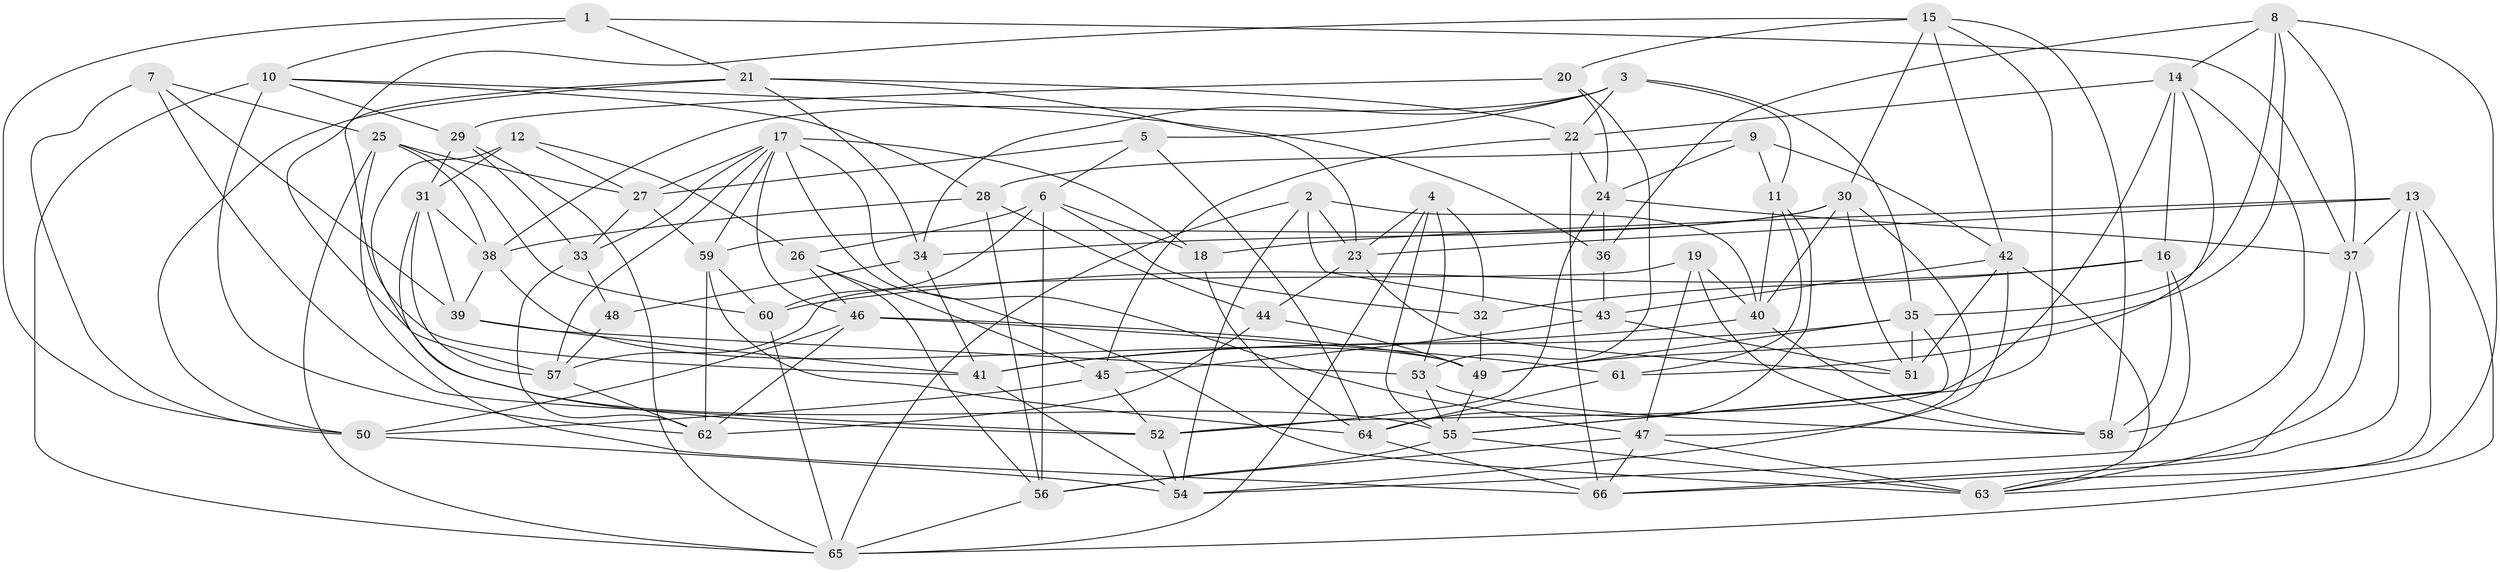 // original degree distribution, {4: 1.0}
// Generated by graph-tools (version 1.1) at 2025/02/03/09/25 03:02:57]
// undirected, 66 vertices, 181 edges
graph export_dot {
graph [start="1"]
  node [color=gray90,style=filled];
  1;
  2;
  3;
  4;
  5;
  6;
  7;
  8;
  9;
  10;
  11;
  12;
  13;
  14;
  15;
  16;
  17;
  18;
  19;
  20;
  21;
  22;
  23;
  24;
  25;
  26;
  27;
  28;
  29;
  30;
  31;
  32;
  33;
  34;
  35;
  36;
  37;
  38;
  39;
  40;
  41;
  42;
  43;
  44;
  45;
  46;
  47;
  48;
  49;
  50;
  51;
  52;
  53;
  54;
  55;
  56;
  57;
  58;
  59;
  60;
  61;
  62;
  63;
  64;
  65;
  66;
  1 -- 10 [weight=1.0];
  1 -- 21 [weight=1.0];
  1 -- 37 [weight=1.0];
  1 -- 50 [weight=1.0];
  2 -- 23 [weight=1.0];
  2 -- 40 [weight=1.0];
  2 -- 43 [weight=2.0];
  2 -- 54 [weight=1.0];
  2 -- 65 [weight=1.0];
  3 -- 5 [weight=1.0];
  3 -- 11 [weight=1.0];
  3 -- 22 [weight=1.0];
  3 -- 34 [weight=1.0];
  3 -- 35 [weight=1.0];
  3 -- 38 [weight=1.0];
  4 -- 23 [weight=1.0];
  4 -- 32 [weight=1.0];
  4 -- 53 [weight=1.0];
  4 -- 55 [weight=2.0];
  4 -- 65 [weight=1.0];
  5 -- 6 [weight=1.0];
  5 -- 27 [weight=1.0];
  5 -- 64 [weight=1.0];
  6 -- 18 [weight=1.0];
  6 -- 26 [weight=1.0];
  6 -- 32 [weight=1.0];
  6 -- 56 [weight=1.0];
  6 -- 60 [weight=1.0];
  7 -- 25 [weight=1.0];
  7 -- 39 [weight=1.0];
  7 -- 50 [weight=1.0];
  7 -- 52 [weight=1.0];
  8 -- 14 [weight=1.0];
  8 -- 35 [weight=1.0];
  8 -- 36 [weight=1.0];
  8 -- 37 [weight=1.0];
  8 -- 49 [weight=1.0];
  8 -- 63 [weight=1.0];
  9 -- 11 [weight=2.0];
  9 -- 24 [weight=1.0];
  9 -- 28 [weight=2.0];
  9 -- 42 [weight=1.0];
  10 -- 28 [weight=1.0];
  10 -- 29 [weight=1.0];
  10 -- 36 [weight=1.0];
  10 -- 62 [weight=1.0];
  10 -- 65 [weight=1.0];
  11 -- 40 [weight=1.0];
  11 -- 61 [weight=1.0];
  11 -- 64 [weight=1.0];
  12 -- 26 [weight=1.0];
  12 -- 27 [weight=1.0];
  12 -- 31 [weight=1.0];
  12 -- 55 [weight=1.0];
  13 -- 18 [weight=1.0];
  13 -- 23 [weight=1.0];
  13 -- 37 [weight=1.0];
  13 -- 63 [weight=1.0];
  13 -- 65 [weight=1.0];
  13 -- 66 [weight=1.0];
  14 -- 16 [weight=1.0];
  14 -- 22 [weight=1.0];
  14 -- 52 [weight=1.0];
  14 -- 58 [weight=1.0];
  14 -- 61 [weight=1.0];
  15 -- 20 [weight=1.0];
  15 -- 30 [weight=1.0];
  15 -- 42 [weight=1.0];
  15 -- 55 [weight=1.0];
  15 -- 57 [weight=1.0];
  15 -- 58 [weight=1.0];
  16 -- 32 [weight=1.0];
  16 -- 54 [weight=1.0];
  16 -- 58 [weight=1.0];
  16 -- 60 [weight=2.0];
  17 -- 18 [weight=1.0];
  17 -- 27 [weight=1.0];
  17 -- 33 [weight=1.0];
  17 -- 46 [weight=1.0];
  17 -- 47 [weight=1.0];
  17 -- 57 [weight=1.0];
  17 -- 59 [weight=1.0];
  17 -- 63 [weight=1.0];
  18 -- 64 [weight=1.0];
  19 -- 40 [weight=1.0];
  19 -- 47 [weight=1.0];
  19 -- 57 [weight=1.0];
  19 -- 58 [weight=1.0];
  20 -- 24 [weight=1.0];
  20 -- 29 [weight=1.0];
  20 -- 53 [weight=1.0];
  21 -- 22 [weight=1.0];
  21 -- 23 [weight=1.0];
  21 -- 34 [weight=1.0];
  21 -- 41 [weight=1.0];
  21 -- 50 [weight=1.0];
  22 -- 24 [weight=1.0];
  22 -- 45 [weight=1.0];
  22 -- 66 [weight=1.0];
  23 -- 44 [weight=1.0];
  23 -- 51 [weight=1.0];
  24 -- 36 [weight=1.0];
  24 -- 37 [weight=1.0];
  24 -- 52 [weight=1.0];
  25 -- 27 [weight=1.0];
  25 -- 38 [weight=1.0];
  25 -- 60 [weight=1.0];
  25 -- 65 [weight=1.0];
  25 -- 66 [weight=1.0];
  26 -- 45 [weight=2.0];
  26 -- 46 [weight=1.0];
  26 -- 56 [weight=1.0];
  27 -- 33 [weight=1.0];
  27 -- 59 [weight=1.0];
  28 -- 38 [weight=1.0];
  28 -- 44 [weight=1.0];
  28 -- 56 [weight=1.0];
  29 -- 31 [weight=1.0];
  29 -- 33 [weight=2.0];
  29 -- 65 [weight=1.0];
  30 -- 34 [weight=1.0];
  30 -- 40 [weight=1.0];
  30 -- 47 [weight=1.0];
  30 -- 51 [weight=1.0];
  30 -- 59 [weight=1.0];
  31 -- 38 [weight=1.0];
  31 -- 39 [weight=1.0];
  31 -- 52 [weight=1.0];
  31 -- 57 [weight=1.0];
  32 -- 49 [weight=1.0];
  33 -- 48 [weight=1.0];
  33 -- 62 [weight=1.0];
  34 -- 41 [weight=1.0];
  34 -- 48 [weight=2.0];
  35 -- 41 [weight=1.0];
  35 -- 49 [weight=2.0];
  35 -- 51 [weight=2.0];
  35 -- 55 [weight=1.0];
  36 -- 43 [weight=1.0];
  37 -- 63 [weight=1.0];
  37 -- 66 [weight=1.0];
  38 -- 39 [weight=1.0];
  38 -- 49 [weight=1.0];
  39 -- 41 [weight=1.0];
  39 -- 53 [weight=2.0];
  40 -- 41 [weight=1.0];
  40 -- 58 [weight=1.0];
  41 -- 54 [weight=1.0];
  42 -- 43 [weight=1.0];
  42 -- 51 [weight=1.0];
  42 -- 54 [weight=1.0];
  42 -- 63 [weight=1.0];
  43 -- 45 [weight=1.0];
  43 -- 51 [weight=1.0];
  44 -- 49 [weight=1.0];
  44 -- 62 [weight=1.0];
  45 -- 50 [weight=1.0];
  45 -- 52 [weight=1.0];
  46 -- 49 [weight=1.0];
  46 -- 50 [weight=1.0];
  46 -- 61 [weight=1.0];
  46 -- 62 [weight=1.0];
  47 -- 56 [weight=1.0];
  47 -- 63 [weight=1.0];
  47 -- 66 [weight=1.0];
  48 -- 57 [weight=1.0];
  49 -- 55 [weight=1.0];
  50 -- 54 [weight=1.0];
  52 -- 54 [weight=1.0];
  53 -- 55 [weight=1.0];
  53 -- 58 [weight=1.0];
  55 -- 56 [weight=1.0];
  55 -- 63 [weight=2.0];
  56 -- 65 [weight=1.0];
  57 -- 62 [weight=1.0];
  59 -- 60 [weight=1.0];
  59 -- 62 [weight=1.0];
  59 -- 64 [weight=1.0];
  60 -- 65 [weight=1.0];
  61 -- 64 [weight=1.0];
  64 -- 66 [weight=1.0];
}

